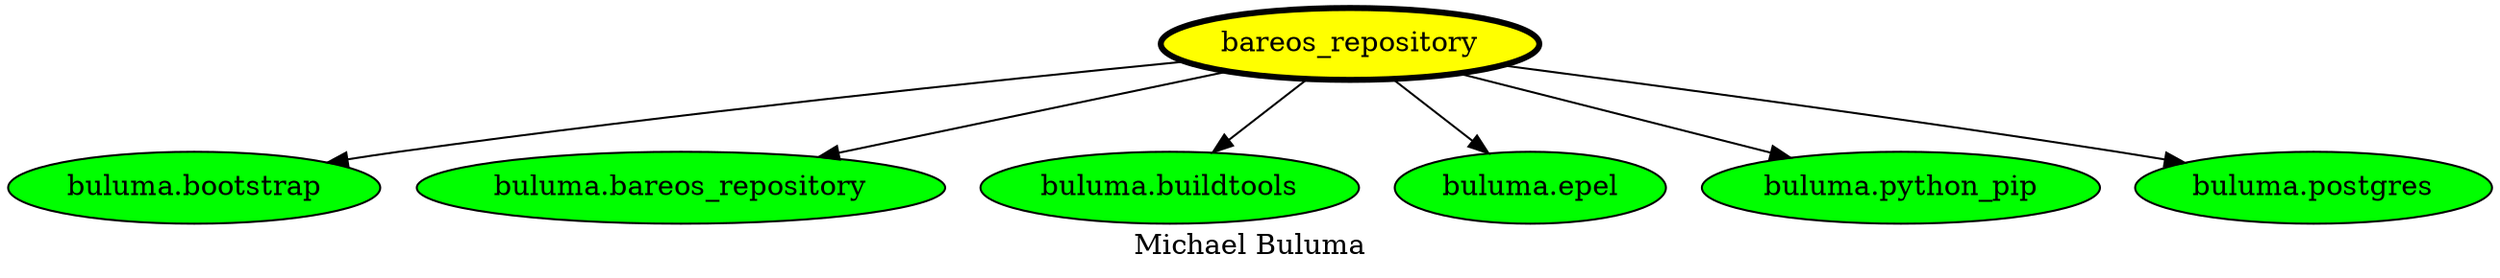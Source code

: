 digraph PhiloDilemma {
  label = "Michael Buluma" ;
  overlap=false
  {
    "bareos_repository" [fillcolor=yellow style=filled penwidth=3]
    "buluma.bootstrap" [fillcolor=green style=filled]
    "buluma.bareos_repository" [fillcolor=green style=filled]
    "buluma.buildtools" [fillcolor=green style=filled]
    "buluma.epel" [fillcolor=green style=filled]
    "buluma.python_pip" [fillcolor=green style=filled]
    "buluma.postgres" [fillcolor=green style=filled]
  }
  "bareos_repository" -> "buluma.bootstrap"
  "bareos_repository" -> "buluma.bareos_repository"
  "bareos_repository" -> "buluma.buildtools"
  "bareos_repository" -> "buluma.epel"
  "bareos_repository" -> "buluma.python_pip"
  "bareos_repository" -> "buluma.postgres"
}
